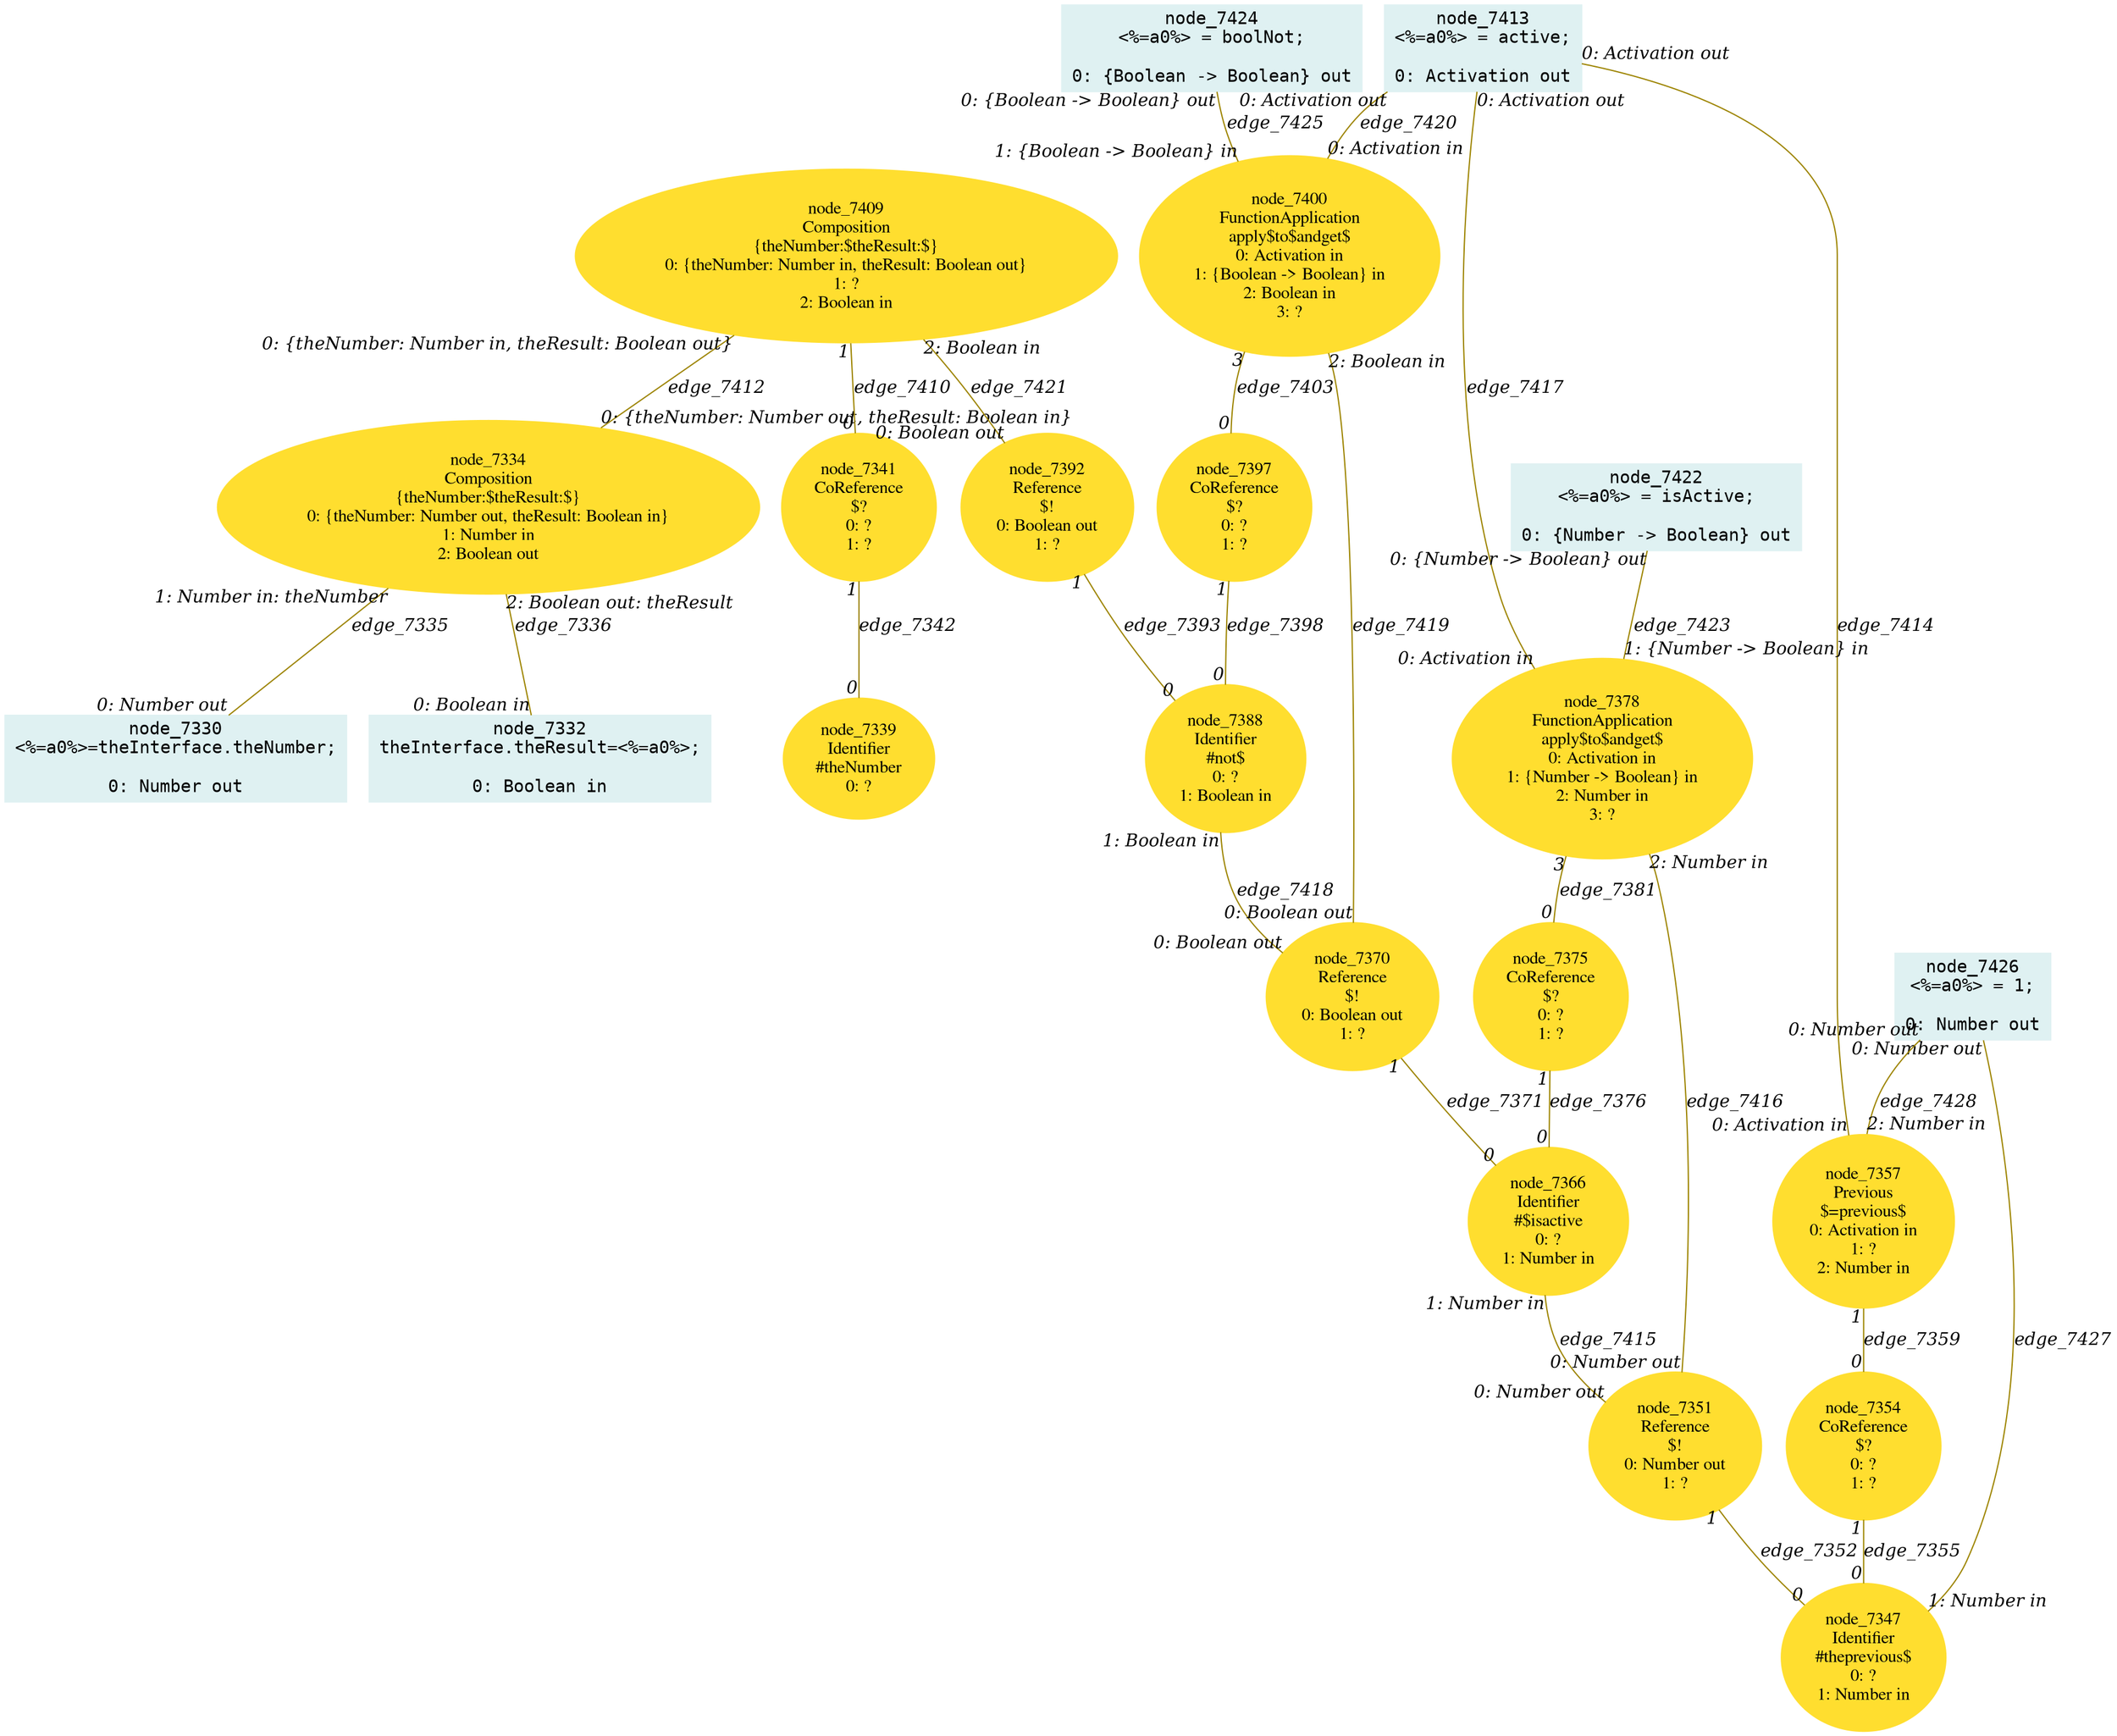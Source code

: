 digraph g{node_7330 [shape="box", style="filled", color="#dff1f2", fontname="Courier", label="node_7330
<%=a0%>=theInterface.theNumber;

0: Number out" ]
node_7332 [shape="box", style="filled", color="#dff1f2", fontname="Courier", label="node_7332
theInterface.theResult=<%=a0%>;

0: Boolean in" ]
node_7334 [shape="ellipse", style="filled", color="#ffde2f", fontname="Times", label="node_7334
Composition
{theNumber:$theResult:$}
0: {theNumber: Number out, theResult: Boolean in}
1: Number in
2: Boolean out" ]
node_7339 [shape="ellipse", style="filled", color="#ffde2f", fontname="Times", label="node_7339
Identifier
#theNumber
0: ?" ]
node_7341 [shape="ellipse", style="filled", color="#ffde2f", fontname="Times", label="node_7341
CoReference
$?
0: ?
1: ?" ]
node_7347 [shape="ellipse", style="filled", color="#ffde2f", fontname="Times", label="node_7347
Identifier
#theprevious$
0: ?
1: Number in" ]
node_7351 [shape="ellipse", style="filled", color="#ffde2f", fontname="Times", label="node_7351
Reference
$!
0: Number out
1: ?" ]
node_7354 [shape="ellipse", style="filled", color="#ffde2f", fontname="Times", label="node_7354
CoReference
$?
0: ?
1: ?" ]
node_7357 [shape="ellipse", style="filled", color="#ffde2f", fontname="Times", label="node_7357
Previous
$=previous$
0: Activation in
1: ?
2: Number in" ]
node_7366 [shape="ellipse", style="filled", color="#ffde2f", fontname="Times", label="node_7366
Identifier
#$isactive
0: ?
1: Number in" ]
node_7370 [shape="ellipse", style="filled", color="#ffde2f", fontname="Times", label="node_7370
Reference
$!
0: Boolean out
1: ?" ]
node_7375 [shape="ellipse", style="filled", color="#ffde2f", fontname="Times", label="node_7375
CoReference
$?
0: ?
1: ?" ]
node_7378 [shape="ellipse", style="filled", color="#ffde2f", fontname="Times", label="node_7378
FunctionApplication
apply$to$andget$
0: Activation in
1: {Number -> Boolean} in
2: Number in
3: ?" ]
node_7388 [shape="ellipse", style="filled", color="#ffde2f", fontname="Times", label="node_7388
Identifier
#not$
0: ?
1: Boolean in" ]
node_7392 [shape="ellipse", style="filled", color="#ffde2f", fontname="Times", label="node_7392
Reference
$!
0: Boolean out
1: ?" ]
node_7397 [shape="ellipse", style="filled", color="#ffde2f", fontname="Times", label="node_7397
CoReference
$?
0: ?
1: ?" ]
node_7400 [shape="ellipse", style="filled", color="#ffde2f", fontname="Times", label="node_7400
FunctionApplication
apply$to$andget$
0: Activation in
1: {Boolean -> Boolean} in
2: Boolean in
3: ?" ]
node_7409 [shape="ellipse", style="filled", color="#ffde2f", fontname="Times", label="node_7409
Composition
{theNumber:$theResult:$}
0: {theNumber: Number in, theResult: Boolean out}
1: ?
2: Boolean in" ]
node_7413 [shape="box", style="filled", color="#dff1f2", fontname="Courier", label="node_7413
<%=a0%> = active;

0: Activation out" ]
node_7422 [shape="box", style="filled", color="#dff1f2", fontname="Courier", label="node_7422
<%=a0%> = isActive;

0: {Number -> Boolean} out" ]
node_7424 [shape="box", style="filled", color="#dff1f2", fontname="Courier", label="node_7424
<%=a0%> = boolNot;

0: {Boolean -> Boolean} out" ]
node_7426 [shape="box", style="filled", color="#dff1f2", fontname="Courier", label="node_7426
<%=a0%> = 1;

0: Number out" ]
node_7334 -> node_7330 [dir=none, arrowHead=none, fontname="Times-Italic", arrowsize=1, color="#9d8400", label="edge_7335",  headlabel="0: Number out", taillabel="1: Number in: theNumber" ]
node_7334 -> node_7332 [dir=none, arrowHead=none, fontname="Times-Italic", arrowsize=1, color="#9d8400", label="edge_7336",  headlabel="0: Boolean in", taillabel="2: Boolean out: theResult" ]
node_7341 -> node_7339 [dir=none, arrowHead=none, fontname="Times-Italic", arrowsize=1, color="#9d8400", label="edge_7342",  headlabel="0", taillabel="1" ]
node_7351 -> node_7347 [dir=none, arrowHead=none, fontname="Times-Italic", arrowsize=1, color="#9d8400", label="edge_7352",  headlabel="0", taillabel="1" ]
node_7354 -> node_7347 [dir=none, arrowHead=none, fontname="Times-Italic", arrowsize=1, color="#9d8400", label="edge_7355",  headlabel="0", taillabel="1" ]
node_7357 -> node_7354 [dir=none, arrowHead=none, fontname="Times-Italic", arrowsize=1, color="#9d8400", label="edge_7359",  headlabel="0", taillabel="1" ]
node_7370 -> node_7366 [dir=none, arrowHead=none, fontname="Times-Italic", arrowsize=1, color="#9d8400", label="edge_7371",  headlabel="0", taillabel="1" ]
node_7375 -> node_7366 [dir=none, arrowHead=none, fontname="Times-Italic", arrowsize=1, color="#9d8400", label="edge_7376",  headlabel="0", taillabel="1" ]
node_7378 -> node_7375 [dir=none, arrowHead=none, fontname="Times-Italic", arrowsize=1, color="#9d8400", label="edge_7381",  headlabel="0", taillabel="3" ]
node_7392 -> node_7388 [dir=none, arrowHead=none, fontname="Times-Italic", arrowsize=1, color="#9d8400", label="edge_7393",  headlabel="0", taillabel="1" ]
node_7397 -> node_7388 [dir=none, arrowHead=none, fontname="Times-Italic", arrowsize=1, color="#9d8400", label="edge_7398",  headlabel="0", taillabel="1" ]
node_7400 -> node_7397 [dir=none, arrowHead=none, fontname="Times-Italic", arrowsize=1, color="#9d8400", label="edge_7403",  headlabel="0", taillabel="3" ]
node_7409 -> node_7341 [dir=none, arrowHead=none, fontname="Times-Italic", arrowsize=1, color="#9d8400", label="edge_7410",  headlabel="0", taillabel="1" ]
node_7409 -> node_7334 [dir=none, arrowHead=none, fontname="Times-Italic", arrowsize=1, color="#9d8400", label="edge_7412",  headlabel="0: {theNumber: Number out, theResult: Boolean in}", taillabel="0: {theNumber: Number in, theResult: Boolean out}" ]
node_7413 -> node_7357 [dir=none, arrowHead=none, fontname="Times-Italic", arrowsize=1, color="#9d8400", label="edge_7414",  headlabel="0: Activation in", taillabel="0: Activation out" ]
node_7366 -> node_7351 [dir=none, arrowHead=none, fontname="Times-Italic", arrowsize=1, color="#9d8400", label="edge_7415",  headlabel="0: Number out", taillabel="1: Number in" ]
node_7378 -> node_7351 [dir=none, arrowHead=none, fontname="Times-Italic", arrowsize=1, color="#9d8400", label="edge_7416",  headlabel="0: Number out", taillabel="2: Number in" ]
node_7413 -> node_7378 [dir=none, arrowHead=none, fontname="Times-Italic", arrowsize=1, color="#9d8400", label="edge_7417",  headlabel="0: Activation in", taillabel="0: Activation out" ]
node_7388 -> node_7370 [dir=none, arrowHead=none, fontname="Times-Italic", arrowsize=1, color="#9d8400", label="edge_7418",  headlabel="0: Boolean out", taillabel="1: Boolean in" ]
node_7400 -> node_7370 [dir=none, arrowHead=none, fontname="Times-Italic", arrowsize=1, color="#9d8400", label="edge_7419",  headlabel="0: Boolean out", taillabel="2: Boolean in" ]
node_7413 -> node_7400 [dir=none, arrowHead=none, fontname="Times-Italic", arrowsize=1, color="#9d8400", label="edge_7420",  headlabel="0: Activation in", taillabel="0: Activation out" ]
node_7409 -> node_7392 [dir=none, arrowHead=none, fontname="Times-Italic", arrowsize=1, color="#9d8400", label="edge_7421",  headlabel="0: Boolean out", taillabel="2: Boolean in" ]
node_7422 -> node_7378 [dir=none, arrowHead=none, fontname="Times-Italic", arrowsize=1, color="#9d8400", label="edge_7423",  headlabel="1: {Number -> Boolean} in", taillabel="0: {Number -> Boolean} out" ]
node_7424 -> node_7400 [dir=none, arrowHead=none, fontname="Times-Italic", arrowsize=1, color="#9d8400", label="edge_7425",  headlabel="1: {Boolean -> Boolean} in", taillabel="0: {Boolean -> Boolean} out" ]
node_7426 -> node_7347 [dir=none, arrowHead=none, fontname="Times-Italic", arrowsize=1, color="#9d8400", label="edge_7427",  headlabel="1: Number in", taillabel="0: Number out" ]
node_7426 -> node_7357 [dir=none, arrowHead=none, fontname="Times-Italic", arrowsize=1, color="#9d8400", label="edge_7428",  headlabel="2: Number in", taillabel="0: Number out" ]
}